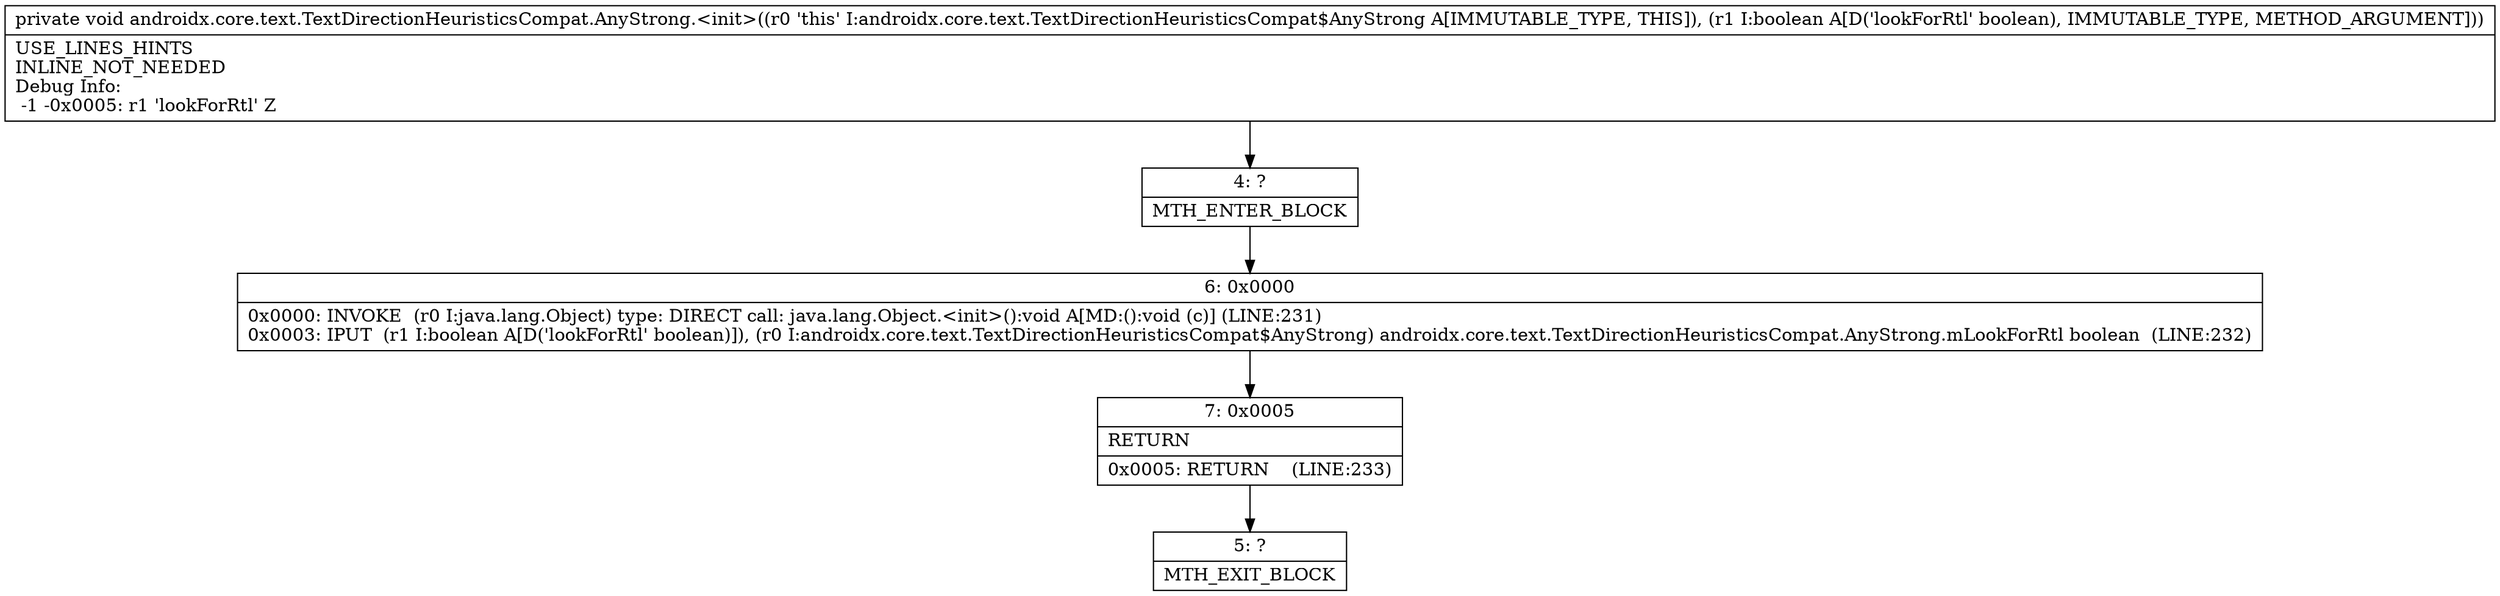 digraph "CFG forandroidx.core.text.TextDirectionHeuristicsCompat.AnyStrong.\<init\>(Z)V" {
Node_4 [shape=record,label="{4\:\ ?|MTH_ENTER_BLOCK\l}"];
Node_6 [shape=record,label="{6\:\ 0x0000|0x0000: INVOKE  (r0 I:java.lang.Object) type: DIRECT call: java.lang.Object.\<init\>():void A[MD:():void (c)] (LINE:231)\l0x0003: IPUT  (r1 I:boolean A[D('lookForRtl' boolean)]), (r0 I:androidx.core.text.TextDirectionHeuristicsCompat$AnyStrong) androidx.core.text.TextDirectionHeuristicsCompat.AnyStrong.mLookForRtl boolean  (LINE:232)\l}"];
Node_7 [shape=record,label="{7\:\ 0x0005|RETURN\l|0x0005: RETURN    (LINE:233)\l}"];
Node_5 [shape=record,label="{5\:\ ?|MTH_EXIT_BLOCK\l}"];
MethodNode[shape=record,label="{private void androidx.core.text.TextDirectionHeuristicsCompat.AnyStrong.\<init\>((r0 'this' I:androidx.core.text.TextDirectionHeuristicsCompat$AnyStrong A[IMMUTABLE_TYPE, THIS]), (r1 I:boolean A[D('lookForRtl' boolean), IMMUTABLE_TYPE, METHOD_ARGUMENT]))  | USE_LINES_HINTS\lINLINE_NOT_NEEDED\lDebug Info:\l  \-1 \-0x0005: r1 'lookForRtl' Z\l}"];
MethodNode -> Node_4;Node_4 -> Node_6;
Node_6 -> Node_7;
Node_7 -> Node_5;
}

